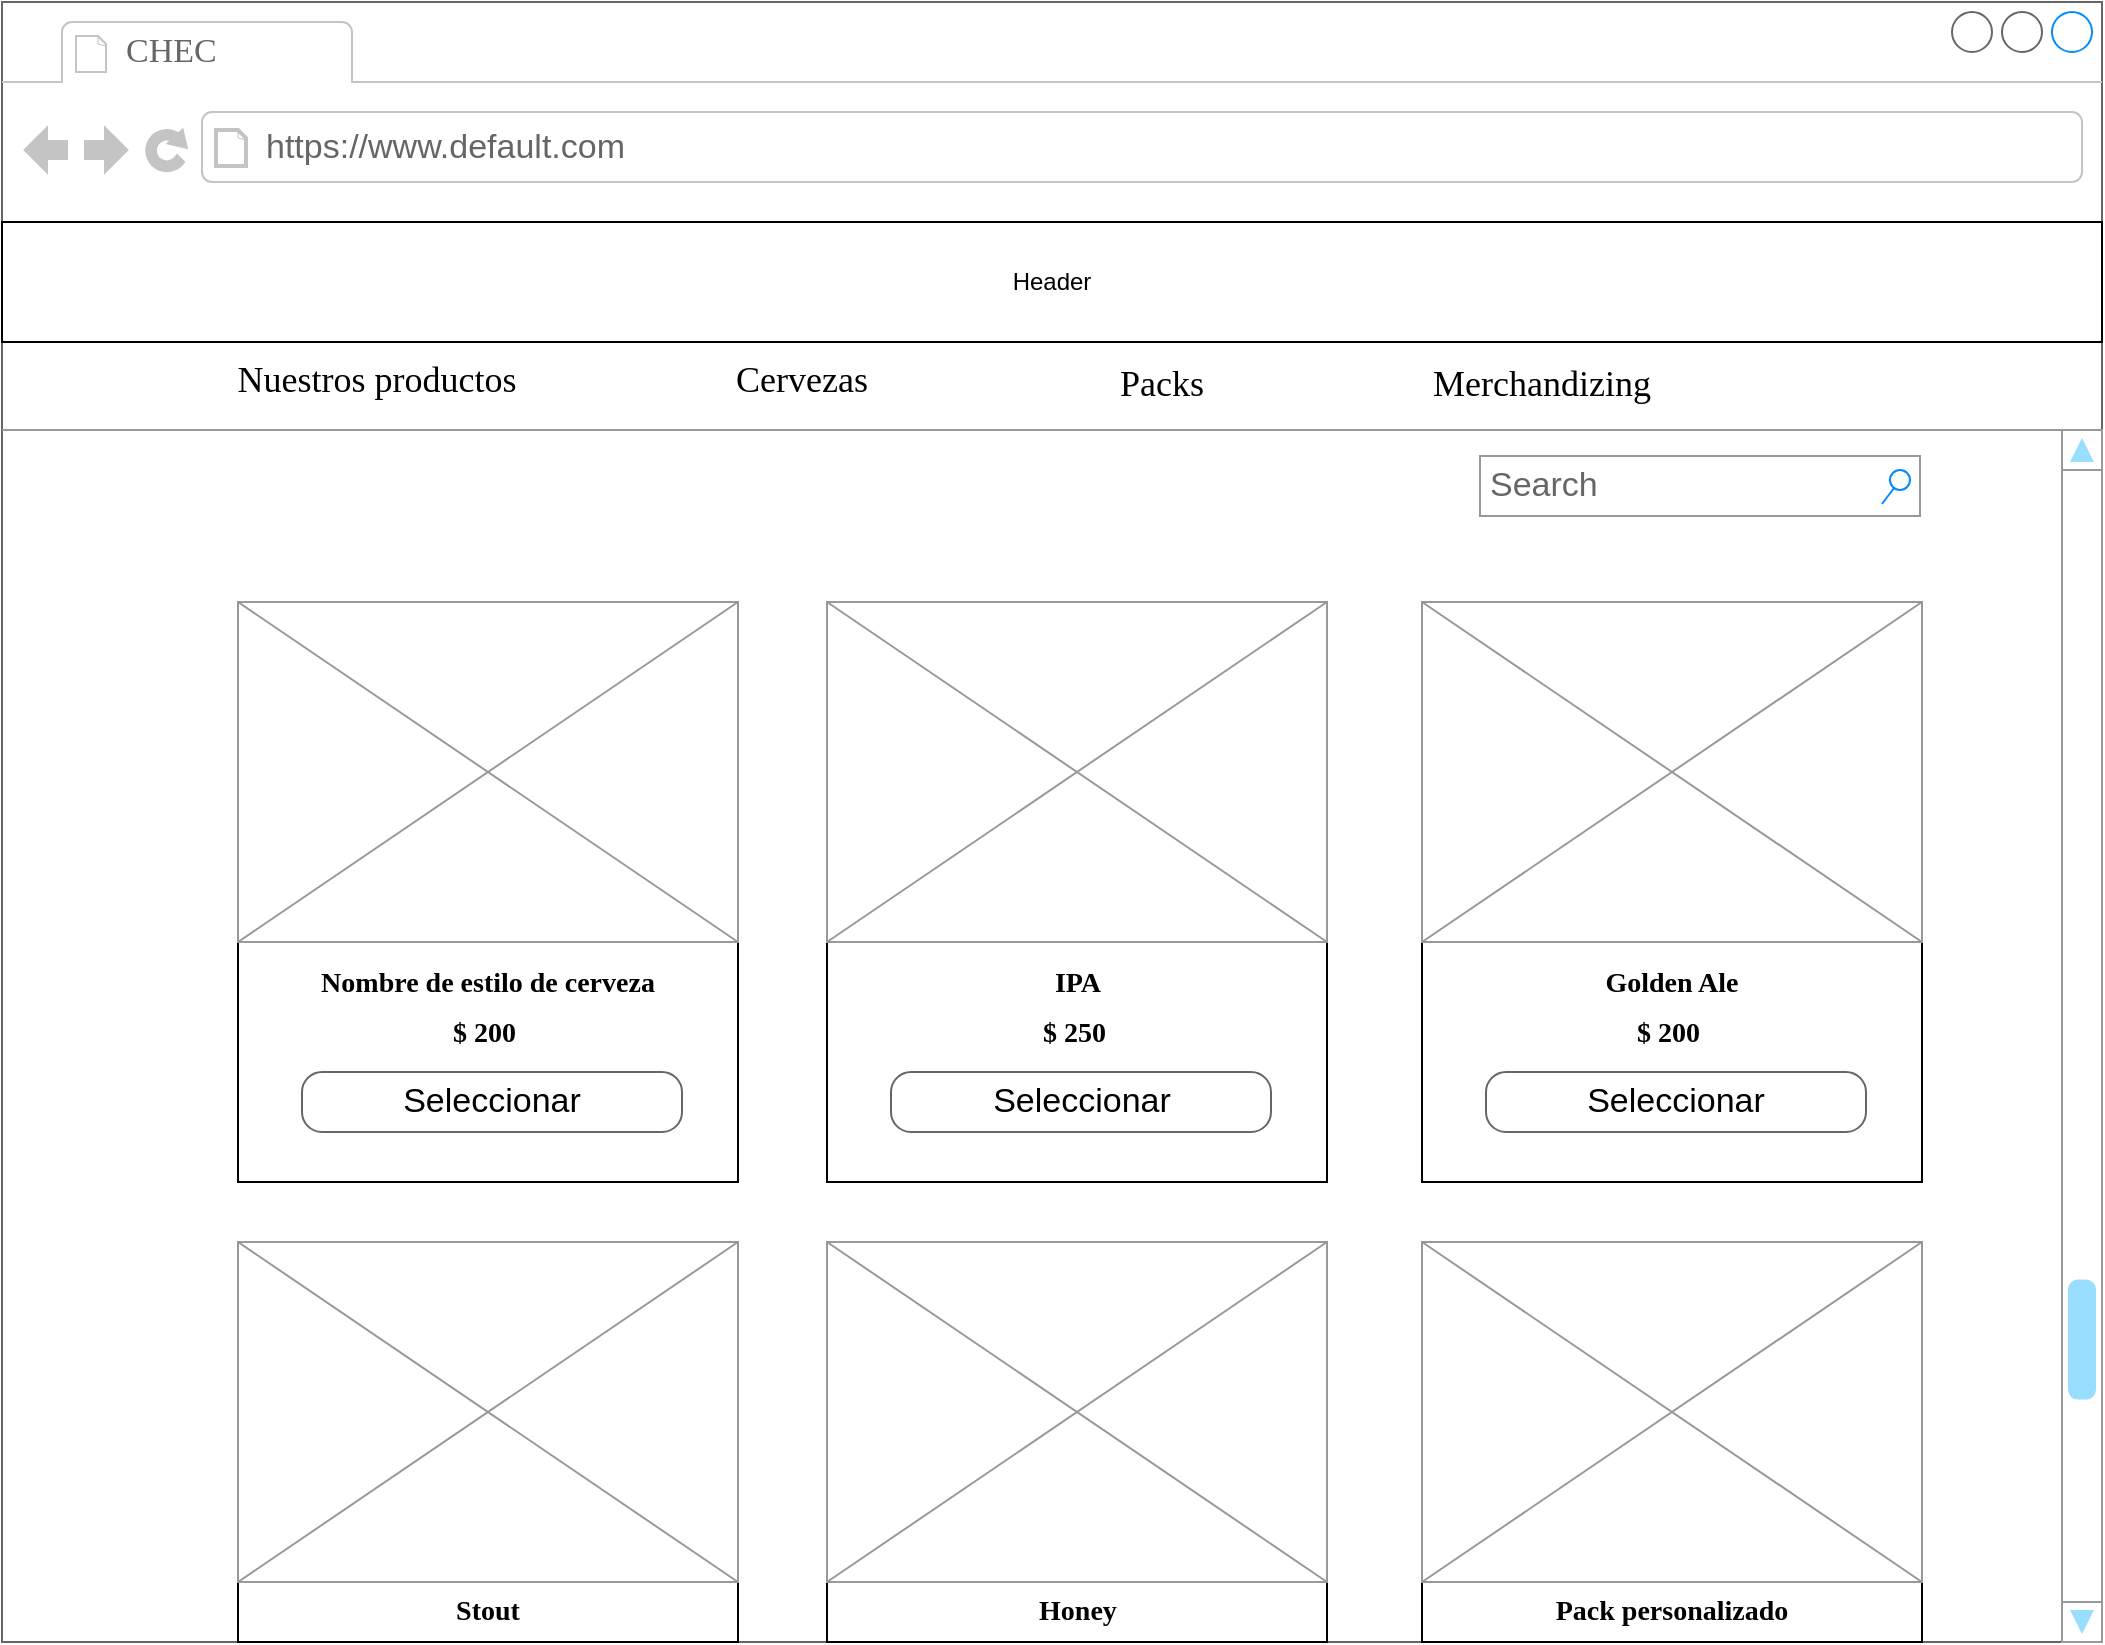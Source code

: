 <mxfile version="16.5.1" type="device" pages="3"><diagram name="Página de productos" id="2cc2dc42-3aac-f2a9-1cec-7a8b7cbee084"><mxGraphModel dx="1157" dy="737" grid="1" gridSize="10" guides="1" tooltips="1" connect="1" arrows="1" fold="1" page="1" pageScale="1" pageWidth="1100" pageHeight="850" background="none" math="0" shadow="0"><root><mxCell id="0"/><mxCell id="1" parent="0"/><mxCell id="7026571954dc6520-1" value="" style="strokeWidth=1;shadow=0;dashed=0;align=center;html=1;shape=mxgraph.mockup.containers.browserWindow;rSize=0;strokeColor=#666666;mainText=,;recursiveResize=0;rounded=0;labelBackgroundColor=none;fontFamily=Verdana;fontSize=12" parent="1" vertex="1"><mxGeometry x="30" y="20" width="1050" height="820" as="geometry"/></mxCell><mxCell id="7026571954dc6520-2" value="CHEC" style="strokeWidth=1;shadow=0;dashed=0;align=center;html=1;shape=mxgraph.mockup.containers.anchor;fontSize=17;fontColor=#666666;align=left;fontFamily=afterglow regular;fontSource=https%3A%2F%2Ffonts.googleapis.com%2Fcss%3Ffamily%3Dafterglow%2Bregular;" parent="7026571954dc6520-1" vertex="1"><mxGeometry x="60" y="12" width="110" height="26" as="geometry"/></mxCell><mxCell id="7026571954dc6520-3" value="https://www.default.com" style="strokeWidth=1;shadow=0;dashed=0;align=center;html=1;shape=mxgraph.mockup.containers.anchor;rSize=0;fontSize=17;fontColor=#666666;align=left;" parent="7026571954dc6520-1" vertex="1"><mxGeometry x="130" y="60" width="250" height="26" as="geometry"/></mxCell><mxCell id="7026571954dc6520-14" value="Search" style="strokeWidth=1;shadow=0;dashed=0;align=center;html=1;shape=mxgraph.mockup.forms.searchBox;strokeColor=#999999;mainText=;strokeColor2=#008cff;fontColor=#666666;fontSize=17;align=left;spacingLeft=3;rounded=0;labelBackgroundColor=none;" parent="7026571954dc6520-1" vertex="1"><mxGeometry x="739" y="227" width="220" height="30" as="geometry"/></mxCell><mxCell id="7026571954dc6520-15" value="" style="verticalLabelPosition=bottom;shadow=0;dashed=0;align=center;html=1;verticalAlign=top;strokeWidth=1;shape=mxgraph.mockup.markup.line;strokeColor=#999999;rounded=0;labelBackgroundColor=none;fillColor=#ffffff;fontFamily=Verdana;fontSize=12;fontColor=#000000;" parent="7026571954dc6520-1" vertex="1"><mxGeometry y="204" width="1050" height="20" as="geometry"/></mxCell><mxCell id="5zn2R6NNqI0IbOt4Crco-2" value="&lt;font face=&quot;afterglow regular&quot; data-font-src=&quot;https://fonts.googleapis.com/css?family=afterglow+regular&quot; style=&quot;font-size: 18px&quot;&gt;Nuestros productos&lt;/font&gt;" style="text;html=1;strokeColor=none;fillColor=none;align=center;verticalAlign=middle;whiteSpace=wrap;rounded=0;" vertex="1" parent="7026571954dc6520-1"><mxGeometry x="70" y="174" width="235" height="30" as="geometry"/></mxCell><mxCell id="5zn2R6NNqI0IbOt4Crco-26" value="" style="group" vertex="1" connectable="0" parent="7026571954dc6520-1"><mxGeometry x="118" y="300" width="250" height="290" as="geometry"/></mxCell><mxCell id="5zn2R6NNqI0IbOt4Crco-4" value="" style="verticalLabelPosition=bottom;verticalAlign=top;html=1;shape=mxgraph.basic.rect;fillColor2=none;strokeWidth=1;size=20;indent=5;" vertex="1" parent="5zn2R6NNqI0IbOt4Crco-26"><mxGeometry y="170" width="250" height="120" as="geometry"/></mxCell><mxCell id="7026571954dc6520-7" value="&lt;b&gt;&lt;font face=&quot;afterglow&quot; style=&quot;font-size: 14px&quot;&gt;Nombre de estilo de cerveza&lt;/font&gt;&lt;/b&gt;" style="text;html=1;points=[];align=center;verticalAlign=top;spacingTop=-4;fontSize=12;fontFamily=Verdana;whiteSpace=wrap;" parent="5zn2R6NNqI0IbOt4Crco-26" vertex="1"><mxGeometry x="5" y="180" width="240" height="22" as="geometry"/></mxCell><mxCell id="7026571954dc6520-18" value="Seleccionar" style="strokeWidth=1;shadow=0;dashed=0;align=center;html=1;shape=mxgraph.mockup.buttons.button;strokeColor=#666666;mainText=;buttonStyle=round;fontSize=17;fontStyle=0;fillColor=none;whiteSpace=wrap;rounded=0;labelBackgroundColor=none;" parent="5zn2R6NNqI0IbOt4Crco-26" vertex="1"><mxGeometry x="32" y="235" width="190" height="30" as="geometry"/></mxCell><mxCell id="5zn2R6NNqI0IbOt4Crco-3" value="" style="verticalLabelPosition=bottom;shadow=0;dashed=0;align=center;html=1;verticalAlign=top;strokeWidth=1;shape=mxgraph.mockup.graphics.simpleIcon;strokeColor=#999999;" vertex="1" parent="5zn2R6NNqI0IbOt4Crco-26"><mxGeometry width="250" height="170" as="geometry"/></mxCell><mxCell id="5zn2R6NNqI0IbOt4Crco-5" value="&lt;b&gt;&lt;font face=&quot;afterglow&quot; style=&quot;font-size: 14px&quot;&gt;$ 200&amp;nbsp;&lt;/font&gt;&lt;/b&gt;" style="text;html=1;points=[];align=center;verticalAlign=top;spacingTop=-4;fontSize=12;fontFamily=Verdana;whiteSpace=wrap;" vertex="1" parent="5zn2R6NNqI0IbOt4Crco-26"><mxGeometry x="5" y="205" width="240" height="22" as="geometry"/></mxCell><mxCell id="5zn2R6NNqI0IbOt4Crco-31" value="" style="group" vertex="1" connectable="0" parent="7026571954dc6520-1"><mxGeometry x="412.5" y="300" width="250" height="290" as="geometry"/></mxCell><mxCell id="5zn2R6NNqI0IbOt4Crco-11" value="" style="verticalLabelPosition=bottom;verticalAlign=top;html=1;shape=mxgraph.basic.rect;fillColor2=none;strokeWidth=1;size=20;indent=5;" vertex="1" parent="5zn2R6NNqI0IbOt4Crco-31"><mxGeometry y="170" width="250" height="120" as="geometry"/></mxCell><mxCell id="5zn2R6NNqI0IbOt4Crco-12" value="&lt;b&gt;&lt;font face=&quot;afterglow&quot; style=&quot;font-size: 14px&quot;&gt;IPA&lt;/font&gt;&lt;/b&gt;" style="text;html=1;points=[];align=center;verticalAlign=top;spacingTop=-4;fontSize=12;fontFamily=Verdana;whiteSpace=wrap;" vertex="1" parent="5zn2R6NNqI0IbOt4Crco-31"><mxGeometry x="5" y="180" width="240" height="22" as="geometry"/></mxCell><mxCell id="5zn2R6NNqI0IbOt4Crco-13" value="Seleccionar" style="strokeWidth=1;shadow=0;dashed=0;align=center;html=1;shape=mxgraph.mockup.buttons.button;strokeColor=#666666;mainText=;buttonStyle=round;fontSize=17;fontStyle=0;fillColor=none;whiteSpace=wrap;rounded=0;labelBackgroundColor=none;" vertex="1" parent="5zn2R6NNqI0IbOt4Crco-31"><mxGeometry x="32" y="235" width="190" height="30" as="geometry"/></mxCell><mxCell id="5zn2R6NNqI0IbOt4Crco-14" value="" style="verticalLabelPosition=bottom;shadow=0;dashed=0;align=center;html=1;verticalAlign=top;strokeWidth=1;shape=mxgraph.mockup.graphics.simpleIcon;strokeColor=#999999;" vertex="1" parent="5zn2R6NNqI0IbOt4Crco-31"><mxGeometry width="250" height="170" as="geometry"/></mxCell><mxCell id="5zn2R6NNqI0IbOt4Crco-15" value="&lt;b&gt;&lt;font face=&quot;afterglow&quot; style=&quot;font-size: 14px&quot;&gt;$ 250&amp;nbsp;&lt;/font&gt;&lt;/b&gt;" style="text;html=1;points=[];align=center;verticalAlign=top;spacingTop=-4;fontSize=12;fontFamily=Verdana;whiteSpace=wrap;" vertex="1" parent="5zn2R6NNqI0IbOt4Crco-31"><mxGeometry x="5" y="205" width="240" height="22" as="geometry"/></mxCell><mxCell id="5zn2R6NNqI0IbOt4Crco-32" value="" style="group" vertex="1" connectable="0" parent="7026571954dc6520-1"><mxGeometry x="412.5" y="620" width="250" height="200" as="geometry"/></mxCell><mxCell id="5zn2R6NNqI0IbOt4Crco-27" value="" style="verticalLabelPosition=bottom;verticalAlign=top;html=1;shape=mxgraph.basic.rect;fillColor2=none;strokeWidth=1;size=20;indent=5;" vertex="1" parent="5zn2R6NNqI0IbOt4Crco-32"><mxGeometry y="170" width="250" height="30" as="geometry"/></mxCell><mxCell id="5zn2R6NNqI0IbOt4Crco-10" value="" style="verticalLabelPosition=bottom;shadow=0;dashed=0;align=center;html=1;verticalAlign=top;strokeWidth=1;shape=mxgraph.mockup.graphics.simpleIcon;strokeColor=#999999;" vertex="1" parent="5zn2R6NNqI0IbOt4Crco-32"><mxGeometry width="250" height="170" as="geometry"/></mxCell><mxCell id="5zn2R6NNqI0IbOt4Crco-16" value="&lt;b&gt;&lt;font face=&quot;afterglow&quot; style=&quot;font-size: 14px&quot;&gt;Honey&lt;/font&gt;&lt;/b&gt;" style="text;html=1;points=[];align=center;verticalAlign=top;spacingTop=-4;fontSize=12;fontFamily=Verdana;whiteSpace=wrap;" vertex="1" parent="5zn2R6NNqI0IbOt4Crco-32"><mxGeometry x="5" y="174" width="240" height="22" as="geometry"/></mxCell><mxCell id="5zn2R6NNqI0IbOt4Crco-33" value="" style="group" vertex="1" connectable="0" parent="7026571954dc6520-1"><mxGeometry x="118" y="620" width="250" height="200" as="geometry"/></mxCell><mxCell id="5zn2R6NNqI0IbOt4Crco-34" value="" style="verticalLabelPosition=bottom;verticalAlign=top;html=1;shape=mxgraph.basic.rect;fillColor2=none;strokeWidth=1;size=20;indent=5;" vertex="1" parent="5zn2R6NNqI0IbOt4Crco-33"><mxGeometry y="170" width="250" height="30" as="geometry"/></mxCell><mxCell id="5zn2R6NNqI0IbOt4Crco-35" value="" style="verticalLabelPosition=bottom;shadow=0;dashed=0;align=center;html=1;verticalAlign=top;strokeWidth=1;shape=mxgraph.mockup.graphics.simpleIcon;strokeColor=#999999;" vertex="1" parent="5zn2R6NNqI0IbOt4Crco-33"><mxGeometry width="250" height="170" as="geometry"/></mxCell><mxCell id="5zn2R6NNqI0IbOt4Crco-36" value="&lt;b&gt;&lt;font face=&quot;afterglow&quot; style=&quot;font-size: 14px&quot;&gt;Stout&lt;/font&gt;&lt;/b&gt;" style="text;html=1;points=[];align=center;verticalAlign=top;spacingTop=-4;fontSize=12;fontFamily=Verdana;whiteSpace=wrap;" vertex="1" parent="5zn2R6NNqI0IbOt4Crco-33"><mxGeometry x="5" y="174" width="240" height="22" as="geometry"/></mxCell><mxCell id="5zn2R6NNqI0IbOt4Crco-37" value="" style="group" vertex="1" connectable="0" parent="7026571954dc6520-1"><mxGeometry x="710" y="300" width="250" height="290" as="geometry"/></mxCell><mxCell id="5zn2R6NNqI0IbOt4Crco-38" value="" style="verticalLabelPosition=bottom;verticalAlign=top;html=1;shape=mxgraph.basic.rect;fillColor2=none;strokeWidth=1;size=20;indent=5;" vertex="1" parent="5zn2R6NNqI0IbOt4Crco-37"><mxGeometry y="170" width="250" height="120" as="geometry"/></mxCell><mxCell id="5zn2R6NNqI0IbOt4Crco-39" value="&lt;b&gt;&lt;font face=&quot;afterglow&quot; style=&quot;font-size: 14px&quot;&gt;Golden Ale&lt;/font&gt;&lt;/b&gt;" style="text;html=1;points=[];align=center;verticalAlign=top;spacingTop=-4;fontSize=12;fontFamily=Verdana;whiteSpace=wrap;" vertex="1" parent="5zn2R6NNqI0IbOt4Crco-37"><mxGeometry x="5" y="180" width="240" height="22" as="geometry"/></mxCell><mxCell id="5zn2R6NNqI0IbOt4Crco-40" value="Seleccionar" style="strokeWidth=1;shadow=0;dashed=0;align=center;html=1;shape=mxgraph.mockup.buttons.button;strokeColor=#666666;mainText=;buttonStyle=round;fontSize=17;fontStyle=0;fillColor=none;whiteSpace=wrap;rounded=0;labelBackgroundColor=none;" vertex="1" parent="5zn2R6NNqI0IbOt4Crco-37"><mxGeometry x="32" y="235" width="190" height="30" as="geometry"/></mxCell><mxCell id="5zn2R6NNqI0IbOt4Crco-41" value="" style="verticalLabelPosition=bottom;shadow=0;dashed=0;align=center;html=1;verticalAlign=top;strokeWidth=1;shape=mxgraph.mockup.graphics.simpleIcon;strokeColor=#999999;" vertex="1" parent="5zn2R6NNqI0IbOt4Crco-37"><mxGeometry width="250" height="170" as="geometry"/></mxCell><mxCell id="5zn2R6NNqI0IbOt4Crco-42" value="&lt;b&gt;&lt;font face=&quot;afterglow&quot; style=&quot;font-size: 14px&quot;&gt;$ 200&amp;nbsp;&lt;/font&gt;&lt;/b&gt;" style="text;html=1;points=[];align=center;verticalAlign=top;spacingTop=-4;fontSize=12;fontFamily=Verdana;whiteSpace=wrap;" vertex="1" parent="5zn2R6NNqI0IbOt4Crco-37"><mxGeometry x="5" y="205" width="240" height="22" as="geometry"/></mxCell><mxCell id="5zn2R6NNqI0IbOt4Crco-43" value="" style="verticalLabelPosition=bottom;shadow=0;dashed=0;align=center;html=1;verticalAlign=top;strokeWidth=1;shape=mxgraph.mockup.navigation.scrollBar;strokeColor=#999999;barPos=20;fillColor2=#99ddff;strokeColor2=none;direction=north;fontFamily=afterglow regular;fontSource=https%3A%2F%2Ffonts.googleapis.com%2Fcss%3Ffamily%3Dafterglow%2Bregular;fontSize=14;" vertex="1" parent="7026571954dc6520-1"><mxGeometry x="1030" y="214" width="20" height="606" as="geometry"/></mxCell><mxCell id="1Wk3-KgFrkJWSbFQzVua-1" value="&lt;font face=&quot;afterglow regular&quot; data-font-src=&quot;https://fonts.googleapis.com/css?family=afterglow+regular&quot; style=&quot;font-size: 18px&quot;&gt;Cervezas&lt;/font&gt;" style="text;html=1;strokeColor=none;fillColor=none;align=center;verticalAlign=middle;whiteSpace=wrap;rounded=0;" vertex="1" parent="7026571954dc6520-1"><mxGeometry x="310" y="174" width="180" height="30" as="geometry"/></mxCell><mxCell id="1Wk3-KgFrkJWSbFQzVua-36" value="&lt;font face=&quot;afterglow regular&quot; data-font-src=&quot;https://fonts.googleapis.com/css?family=afterglow+regular&quot; style=&quot;font-size: 18px&quot;&gt;Packs&lt;/font&gt;" style="text;html=1;strokeColor=none;fillColor=none;align=center;verticalAlign=middle;whiteSpace=wrap;rounded=0;" vertex="1" parent="7026571954dc6520-1"><mxGeometry x="490" y="176" width="180" height="30" as="geometry"/></mxCell><mxCell id="1Wk3-KgFrkJWSbFQzVua-37" value="&lt;font face=&quot;afterglow regular&quot; data-font-src=&quot;https://fonts.googleapis.com/css?family=afterglow+regular&quot; style=&quot;font-size: 18px&quot;&gt;Merchandizing&lt;/font&gt;" style="text;html=1;strokeColor=none;fillColor=none;align=center;verticalAlign=middle;whiteSpace=wrap;rounded=0;" vertex="1" parent="7026571954dc6520-1"><mxGeometry x="680" y="176" width="180" height="30" as="geometry"/></mxCell><mxCell id="5zn2R6NNqI0IbOt4Crco-1" value="Header" style="rounded=0;whiteSpace=wrap;html=1;" vertex="1" parent="1"><mxGeometry x="30" y="130" width="1050" height="60" as="geometry"/></mxCell><mxCell id="mQo3M006h6in_ThDNphb-1" value="" style="group" vertex="1" connectable="0" parent="1"><mxGeometry x="740" y="640" width="250" height="200" as="geometry"/></mxCell><mxCell id="mQo3M006h6in_ThDNphb-2" value="" style="verticalLabelPosition=bottom;verticalAlign=top;html=1;shape=mxgraph.basic.rect;fillColor2=none;strokeWidth=1;size=20;indent=5;" vertex="1" parent="mQo3M006h6in_ThDNphb-1"><mxGeometry y="170" width="250" height="30" as="geometry"/></mxCell><mxCell id="mQo3M006h6in_ThDNphb-3" value="" style="verticalLabelPosition=bottom;shadow=0;dashed=0;align=center;html=1;verticalAlign=top;strokeWidth=1;shape=mxgraph.mockup.graphics.simpleIcon;strokeColor=#999999;" vertex="1" parent="mQo3M006h6in_ThDNphb-1"><mxGeometry width="250" height="170" as="geometry"/></mxCell><mxCell id="mQo3M006h6in_ThDNphb-4" value="&lt;b&gt;&lt;font face=&quot;afterglow&quot; style=&quot;font-size: 14px&quot;&gt;Pack personalizado&lt;/font&gt;&lt;/b&gt;" style="text;html=1;points=[];align=center;verticalAlign=top;spacingTop=-4;fontSize=12;fontFamily=Verdana;whiteSpace=wrap;" vertex="1" parent="mQo3M006h6in_ThDNphb-1"><mxGeometry x="5" y="174" width="240" height="22" as="geometry"/></mxCell></root></mxGraphModel></diagram><diagram name="Vista-de-producto" id="vtcan-2EHnVTU_IwzMbA"><mxGraphModel dx="1157" dy="737" grid="1" gridSize="10" guides="1" tooltips="1" connect="1" arrows="1" fold="1" page="1" pageScale="1" pageWidth="1100" pageHeight="850" background="none" math="0" shadow="0"><root><mxCell id="0SYGmL3YU3c6QJyu3D19-0"/><mxCell id="0SYGmL3YU3c6QJyu3D19-1" parent="0SYGmL3YU3c6QJyu3D19-0"/><mxCell id="0SYGmL3YU3c6QJyu3D19-2" value="" style="strokeWidth=1;shadow=0;dashed=0;align=center;html=1;shape=mxgraph.mockup.containers.browserWindow;rSize=0;strokeColor=#666666;mainText=,;recursiveResize=0;rounded=0;labelBackgroundColor=none;fontFamily=afterglow regular;fontSize=12;fontSource=https%3A%2F%2Ffonts.googleapis.com%2Fcss%3Ffamily%3Dafterglow%2Bregular;" vertex="1" parent="0SYGmL3YU3c6QJyu3D19-1"><mxGeometry x="30" y="20" width="1050" height="820" as="geometry"/></mxCell><mxCell id="0SYGmL3YU3c6QJyu3D19-3" value="CHEC" style="strokeWidth=1;shadow=0;dashed=0;align=center;html=1;shape=mxgraph.mockup.containers.anchor;fontSize=17;fontColor=#666666;align=left;fontFamily=afterglow regular;fontSource=https%3A%2F%2Ffonts.googleapis.com%2Fcss%3Ffamily%3Dafterglow%2Bregular;" vertex="1" parent="0SYGmL3YU3c6QJyu3D19-2"><mxGeometry x="60" y="12" width="110" height="26" as="geometry"/></mxCell><mxCell id="0SYGmL3YU3c6QJyu3D19-4" value="https://www.default.com" style="strokeWidth=1;shadow=0;dashed=0;align=center;html=1;shape=mxgraph.mockup.containers.anchor;rSize=0;fontSize=17;fontColor=#666666;align=left;" vertex="1" parent="0SYGmL3YU3c6QJyu3D19-2"><mxGeometry x="130" y="60" width="250" height="26" as="geometry"/></mxCell><mxCell id="0SYGmL3YU3c6QJyu3D19-6" value="" style="verticalLabelPosition=bottom;shadow=0;dashed=0;align=center;html=1;verticalAlign=top;strokeWidth=1;shape=mxgraph.mockup.markup.line;strokeColor=#999999;rounded=0;labelBackgroundColor=none;fillColor=#ffffff;fontFamily=Verdana;fontSize=12;fontColor=#000000;" vertex="1" parent="0SYGmL3YU3c6QJyu3D19-2"><mxGeometry y="204" width="1050" height="20" as="geometry"/></mxCell><mxCell id="0SYGmL3YU3c6QJyu3D19-7" value="&lt;font face=&quot;afterglow regular&quot; data-font-src=&quot;https://fonts.googleapis.com/css?family=afterglow+regular&quot; style=&quot;font-size: 18px&quot;&gt;Cervezas&lt;/font&gt;" style="text;html=1;strokeColor=none;fillColor=none;align=center;verticalAlign=middle;whiteSpace=wrap;rounded=0;" vertex="1" parent="0SYGmL3YU3c6QJyu3D19-2"><mxGeometry x="420" y="178" width="235" height="30" as="geometry"/></mxCell><mxCell id="0SYGmL3YU3c6QJyu3D19-10" value="&lt;b style=&quot;font-size: 17px&quot;&gt;&lt;font face=&quot;afterglow&quot; style=&quot;font-size: 17px&quot;&gt;Stout&lt;/font&gt;&lt;/b&gt;" style="text;html=1;points=[];align=left;verticalAlign=top;spacingTop=-4;fontSize=17;fontFamily=Verdana;whiteSpace=wrap;" vertex="1" parent="0SYGmL3YU3c6QJyu3D19-2"><mxGeometry x="488" y="254" width="453" height="30" as="geometry"/></mxCell><mxCell id="0SYGmL3YU3c6QJyu3D19-11" value="Comprar" style="strokeWidth=1;shadow=0;dashed=0;align=center;html=1;shape=mxgraph.mockup.buttons.button;strokeColor=#666666;mainText=;buttonStyle=round;fontSize=17;fontStyle=0;fillColor=#f5f5f5;whiteSpace=wrap;rounded=0;labelBackgroundColor=none;fontFamily=afterglow regular;fontSource=https%3A%2F%2Ffonts.googleapis.com%2Fcss%3Ffamily%3Dafterglow%2Bregular;fontColor=#333333;" vertex="1" parent="0SYGmL3YU3c6QJyu3D19-2"><mxGeometry x="501" y="660" width="190" height="30" as="geometry"/></mxCell><mxCell id="0SYGmL3YU3c6QJyu3D19-12" value="" style="verticalLabelPosition=bottom;shadow=0;dashed=0;align=center;html=1;verticalAlign=top;strokeWidth=1;shape=mxgraph.mockup.graphics.simpleIcon;strokeColor=#999999;" vertex="1" parent="0SYGmL3YU3c6QJyu3D19-2"><mxGeometry x="99" y="254" width="330" height="330" as="geometry"/></mxCell><mxCell id="0SYGmL3YU3c6QJyu3D19-37" value="Agregar al carrito" style="strokeWidth=1;shadow=0;dashed=0;align=center;html=1;shape=mxgraph.mockup.buttons.button;strokeColor=#666666;mainText=;buttonStyle=round;fontSize=17;fontStyle=0;fillColor=#f5f5f5;whiteSpace=wrap;rounded=0;labelBackgroundColor=none;fontFamily=afterglow regular;fontSource=https%3A%2F%2Ffonts.googleapis.com%2Fcss%3Ffamily%3Dafterglow%2Bregular;fontColor=#333333;" vertex="1" parent="0SYGmL3YU3c6QJyu3D19-2"><mxGeometry x="721" y="660" width="190" height="30" as="geometry"/></mxCell><mxCell id="0SYGmL3YU3c6QJyu3D19-40" value="Cerveza negra con notas a café y chocolate levemente lupulada y moderada en alcohol." style="text;html=1;strokeColor=none;fillColor=none;align=left;verticalAlign=middle;whiteSpace=wrap;rounded=0;fontFamily=afterglow regular;fontSource=https%3A%2F%2Ffonts.googleapis.com%2Fcss%3Ffamily%3Dafterglow%2Bregular;fontSize=17;" vertex="1" parent="0SYGmL3YU3c6QJyu3D19-2"><mxGeometry x="488" y="284" width="442" height="50" as="geometry"/></mxCell><mxCell id="0SYGmL3YU3c6QJyu3D19-41" value="&lt;p style=&quot;box-sizing: border-box ; overflow-wrap: break-word ; margin: 0px 0px 15px ; background-color: rgb(255 , 255 , 255) ; font-size: 13px&quot;&gt;&lt;font style=&quot;font-size: 13px&quot;&gt;&lt;span style=&quot;box-sizing: border-box ; font-weight: 700&quot;&gt;Amargor:&amp;nbsp;&lt;/span&gt;30%&lt;/font&gt;&lt;/p&gt;&lt;p style=&quot;box-sizing: border-box ; overflow-wrap: break-word ; margin: 0px 0px 15px ; background-color: rgb(255 , 255 , 255) ; font-size: 13px&quot;&gt;&lt;font style=&quot;font-size: 13px&quot;&gt;&lt;span style=&quot;box-sizing: border-box ; font-weight: 700&quot;&gt;Alcohol:&amp;nbsp;&lt;/span&gt;6 V/V&lt;/font&gt;&lt;/p&gt;&lt;p style=&quot;box-sizing: border-box ; overflow-wrap: break-word ; margin: 0px 0px 15px ; background-color: rgb(255 , 255 , 255) ; font-size: 13px&quot;&gt;&lt;font style=&quot;font-size: 13px&quot;&gt;&lt;span style=&quot;box-sizing: border-box ; font-weight: 700&quot;&gt;Color: 3&lt;/span&gt;5 SRM&lt;/font&gt;&lt;/p&gt;&lt;p style=&quot;box-sizing: border-box ; overflow-wrap: break-word ; margin: 0px ; background-color: rgb(255 , 255 , 255) ; font-size: 13px&quot;&gt;&lt;font style=&quot;font-size: 13px&quot;&gt;&lt;span style=&quot;box-sizing: border-box ; font-weight: 700&quot;&gt;Lúpulo/s:&amp;nbsp;&lt;/span&gt;Cascade&lt;/font&gt;&lt;/p&gt;" style="text;html=1;strokeColor=none;fillColor=none;align=left;verticalAlign=middle;whiteSpace=wrap;rounded=0;fontFamily=afterglow regular;fontSource=https%3A%2F%2Ffonts.googleapis.com%2Fcss%3Ffamily%3Dafterglow%2Bregular;fontSize=17;fontColor=#000000;" vertex="1" parent="0SYGmL3YU3c6QJyu3D19-2"><mxGeometry x="490" y="340" width="310" height="120" as="geometry"/></mxCell><mxCell id="0SYGmL3YU3c6QJyu3D19-42" value="Footer" style="rounded=0;whiteSpace=wrap;html=1;fontFamily=afterglow regular;fontSource=https%3A%2F%2Ffonts.googleapis.com%2Fcss%3Ffamily%3Dafterglow%2Bregular;fontSize=17;" vertex="1" parent="0SYGmL3YU3c6QJyu3D19-2"><mxGeometry y="720" width="1050" height="100" as="geometry"/></mxCell><mxCell id="0SYGmL3YU3c6QJyu3D19-53" value="" style="strokeWidth=1;shadow=0;dashed=0;align=center;html=1;shape=mxgraph.mockup.forms.rrect;rSize=0;strokeColor=#999999;fillColor=#ffffff;recursiveResize=0;fontFamily=afterglow regular;fontSource=https%3A%2F%2Ffonts.googleapis.com%2Fcss%3Ffamily%3Dafterglow%2Bregular;fontSize=13;fontColor=#000000;" vertex="1" parent="0SYGmL3YU3c6QJyu3D19-2"><mxGeometry x="488" y="475" width="452" height="125" as="geometry"/></mxCell><mxCell id="0SYGmL3YU3c6QJyu3D19-63" value="" style="verticalLabelPosition=bottom;verticalAlign=top;html=1;shape=mxgraph.basic.patternFillRect;fillStyle=diag;step=5;fillStrokeWidth=0.2;fillStrokeColor=#dddddd;fontFamily=afterglow regular;fontSource=https%3A%2F%2Ffonts.googleapis.com%2Fcss%3Ffamily%3Dafterglow%2Bregular;fontSize=15;fontColor=#333333;fillColor=#f5f5f5;strokeColor=#B3B3B3;" vertex="1" parent="0SYGmL3YU3c6QJyu3D19-53"><mxGeometry y="56" width="450" height="36" as="geometry"/></mxCell><mxCell id="0SYGmL3YU3c6QJyu3D19-54" value="Botella 500 ml" style="strokeWidth=1;shadow=0;dashed=0;align=center;html=1;shape=mxgraph.mockup.forms.rrect;rSize=0;fillColor=#eeeeee;strokeColor=#999999;gradientColor=#cccccc;align=left;spacingLeft=4;fontSize=17;fontColor=#666666;labelPosition=right;fontFamily=afterglow regular;fontSource=https%3A%2F%2Ffonts.googleapis.com%2Fcss%3Ffamily%3Dafterglow%2Bregular;" vertex="1" parent="0SYGmL3YU3c6QJyu3D19-53"><mxGeometry x="8" y="7.5" width="15" height="15" as="geometry"/></mxCell><mxCell id="0SYGmL3YU3c6QJyu3D19-55" value="Botella 1 lt" style="strokeWidth=1;shadow=0;dashed=0;align=center;html=1;shape=mxgraph.mockup.forms.rrect;rSize=0;fillColor=#eeeeee;strokeColor=#999999;gradientColor=#cccccc;align=left;spacingLeft=4;fontSize=17;fontColor=#666666;labelPosition=right;fontFamily=afterglow regular;fontSource=https%3A%2F%2Ffonts.googleapis.com%2Fcss%3Ffamily%3Dafterglow%2Bregular;" vertex="1" parent="0SYGmL3YU3c6QJyu3D19-53"><mxGeometry x="8" y="37.5" width="15" height="15" as="geometry"/></mxCell><mxCell id="0SYGmL3YU3c6QJyu3D19-56" value="Pack x 6&amp;nbsp; 500 ml" style="strokeWidth=1;shadow=0;dashed=0;align=center;html=1;shape=mxgraph.mockup.forms.checkbox;rSize=0;resizable=0;fillColor=#aaaaaa;strokeColor=#444444;gradientColor=#666666;align=left;spacingLeft=4;fontSize=17;fontColor=#008cff;labelPosition=right;fontFamily=afterglow regular;fontSource=https%3A%2F%2Ffonts.googleapis.com%2Fcss%3Ffamily%3Dafterglow%2Bregular;" vertex="1" parent="0SYGmL3YU3c6QJyu3D19-53"><mxGeometry x="8" y="67.5" width="15" height="15" as="geometry"/></mxCell><mxCell id="0SYGmL3YU3c6QJyu3D19-57" value="Pack x 6 1 lt" style="strokeWidth=1;shadow=0;dashed=0;align=center;html=1;shape=mxgraph.mockup.forms.rrect;rSize=0;fillColor=#eeeeee;strokeColor=#999999;gradientColor=#cccccc;align=left;spacingLeft=4;fontSize=17;fontColor=#666666;labelPosition=right;fontFamily=afterglow regular;fontSource=https%3A%2F%2Ffonts.googleapis.com%2Fcss%3Ffamily%3Dafterglow%2Bregular;" vertex="1" parent="0SYGmL3YU3c6QJyu3D19-53"><mxGeometry x="8" y="97.5" width="15" height="15" as="geometry"/></mxCell><mxCell id="0SYGmL3YU3c6QJyu3D19-13" value="&lt;b&gt;&lt;font face=&quot;afterglow&quot; style=&quot;font-size: 14px&quot;&gt;$ 1200&amp;nbsp;&lt;/font&gt;&lt;/b&gt;" style="text;html=1;points=[];align=center;verticalAlign=middle;spacingTop=-4;fontSize=12;fontFamily=Verdana;whiteSpace=wrap;" vertex="1" parent="0SYGmL3YU3c6QJyu3D19-53"><mxGeometry x="342" y="67.5" width="100" height="20" as="geometry"/></mxCell><mxCell id="0SYGmL3YU3c6QJyu3D19-64" value="&lt;font style=&quot;font-size: 14px&quot;&gt;1&lt;/font&gt;" style="strokeWidth=1;shadow=0;dashed=0;align=center;html=1;shape=mxgraph.mockup.forms.spinner;strokeColor=#999999;spinLayout=right;spinStyle=normal;adjStyle=triangle;fillColor=#aaddff;fontSize=17;fontColor=#666666;mainText=;html=1;overflow=fill;fontFamily=afterglow regular;fontSource=https%3A%2F%2Ffonts.googleapis.com%2Fcss%3Ffamily%3Dafterglow%2Bregular;" vertex="1" parent="0SYGmL3YU3c6QJyu3D19-53"><mxGeometry x="229" y="60.5" width="102" height="28" as="geometry"/></mxCell><mxCell id="0SYGmL3YU3c6QJyu3D19-65" value="" style="verticalLabelPosition=bottom;shadow=0;dashed=0;align=center;html=1;verticalAlign=top;strokeWidth=1;shape=mxgraph.mockup.forms.splitter;strokeColor=#999999;fontFamily=afterglow regular;fontSource=https%3A%2F%2Ffonts.googleapis.com%2Fcss%3Ffamily%3Dafterglow%2Bregular;fontSize=14;fontColor=#000000;" vertex="1" parent="0SYGmL3YU3c6QJyu3D19-2"><mxGeometry x="134" y="532.5" width="260" height="10" as="geometry"/></mxCell><mxCell id="0SYGmL3YU3c6QJyu3D19-66" value="" style="verticalLabelPosition=bottom;verticalAlign=top;html=1;shape=mxgraph.basic.rect;fillColor2=none;strokeWidth=1;size=20;indent=5;fontFamily=afterglow regular;fontSource=https%3A%2F%2Ffonts.googleapis.com%2Fcss%3Ffamily%3Dafterglow%2Bregular;fontSize=14;fontColor=#333333;fillColor=#f5f5f5;strokeColor=#666666;" vertex="1" parent="0SYGmL3YU3c6QJyu3D19-2"><mxGeometry x="488" y="600" width="452" height="40" as="geometry"/></mxCell><mxCell id="0SYGmL3YU3c6QJyu3D19-67" value="&lt;b&gt;&lt;font style=&quot;font-size: 17px&quot;&gt;Subtotal&lt;/font&gt;&lt;/b&gt;" style="text;html=1;strokeColor=none;fillColor=none;align=left;verticalAlign=middle;whiteSpace=wrap;rounded=0;fontFamily=afterglow regular;fontSource=https%3A%2F%2Ffonts.googleapis.com%2Fcss%3Ffamily%3Dafterglow%2Bregular;fontSize=14;fontColor=#000000;" vertex="1" parent="0SYGmL3YU3c6QJyu3D19-2"><mxGeometry x="496" y="605" width="184" height="30" as="geometry"/></mxCell><mxCell id="0SYGmL3YU3c6QJyu3D19-68" value="&lt;b style=&quot;font-size: 18px;&quot;&gt;&lt;font face=&quot;afterglow&quot; style=&quot;font-size: 18px;&quot;&gt;$ 1200&amp;nbsp;&lt;/font&gt;&lt;/b&gt;" style="text;html=1;points=[];align=center;verticalAlign=middle;spacingTop=-4;fontSize=18;fontFamily=Verdana;whiteSpace=wrap;" vertex="1" parent="0SYGmL3YU3c6QJyu3D19-2"><mxGeometry x="830" y="610" width="100" height="20" as="geometry"/></mxCell><mxCell id="0SYGmL3YU3c6QJyu3D19-35" value="&lt;font face=&quot;afterglow regular&quot; data-font-src=&quot;https://fonts.googleapis.com/css?family=afterglow+regular&quot;&gt;Header&lt;/font&gt;" style="rounded=0;whiteSpace=wrap;html=1;fontSize=17;" vertex="1" parent="0SYGmL3YU3c6QJyu3D19-1"><mxGeometry x="30" y="130" width="1050" height="60" as="geometry"/></mxCell></root></mxGraphModel></diagram><diagram name="Vista-de-pack-personalizado" id="IOuxI9evUnzTMKwKJh8D"><mxGraphModel dx="1157" dy="737" grid="1" gridSize="10" guides="1" tooltips="1" connect="1" arrows="1" fold="1" page="1" pageScale="1" pageWidth="1100" pageHeight="850" background="none" math="0" shadow="0"><root><mxCell id="hxEShJzOfcFDKrOyH3e2-0"/><mxCell id="hxEShJzOfcFDKrOyH3e2-1" parent="hxEShJzOfcFDKrOyH3e2-0"/><mxCell id="hxEShJzOfcFDKrOyH3e2-2" value="" style="strokeWidth=1;shadow=0;dashed=0;align=center;html=1;shape=mxgraph.mockup.containers.browserWindow;rSize=0;strokeColor=#666666;mainText=,;recursiveResize=0;rounded=0;labelBackgroundColor=none;fontFamily=afterglow regular;fontSize=12;fontSource=https%3A%2F%2Ffonts.googleapis.com%2Fcss%3Ffamily%3Dafterglow%2Bregular;" vertex="1" parent="hxEShJzOfcFDKrOyH3e2-1"><mxGeometry x="29" y="20" width="1063.5" height="820" as="geometry"/></mxCell><mxCell id="hxEShJzOfcFDKrOyH3e2-3" value="CHEC" style="strokeWidth=1;shadow=0;dashed=0;align=center;html=1;shape=mxgraph.mockup.containers.anchor;fontSize=17;fontColor=#666666;align=left;fontFamily=afterglow regular;fontSource=https%3A%2F%2Ffonts.googleapis.com%2Fcss%3Ffamily%3Dafterglow%2Bregular;" vertex="1" parent="hxEShJzOfcFDKrOyH3e2-2"><mxGeometry x="60" y="12" width="110" height="26" as="geometry"/></mxCell><mxCell id="hxEShJzOfcFDKrOyH3e2-4" value="https://www.default.com" style="strokeWidth=1;shadow=0;dashed=0;align=center;html=1;shape=mxgraph.mockup.containers.anchor;rSize=0;fontSize=17;fontColor=#666666;align=left;" vertex="1" parent="hxEShJzOfcFDKrOyH3e2-2"><mxGeometry x="130" y="60" width="250" height="26" as="geometry"/></mxCell><mxCell id="hxEShJzOfcFDKrOyH3e2-5" value="" style="verticalLabelPosition=bottom;shadow=0;dashed=0;align=center;html=1;verticalAlign=top;strokeWidth=1;shape=mxgraph.mockup.markup.line;strokeColor=#999999;rounded=0;labelBackgroundColor=none;fillColor=#ffffff;fontFamily=Verdana;fontSize=12;fontColor=#000000;" vertex="1" parent="hxEShJzOfcFDKrOyH3e2-2"><mxGeometry y="204" width="1050" height="20" as="geometry"/></mxCell><mxCell id="hxEShJzOfcFDKrOyH3e2-6" value="&lt;font face=&quot;afterglow regular&quot; data-font-src=&quot;https://fonts.googleapis.com/css?family=afterglow+regular&quot; style=&quot;font-size: 18px&quot;&gt;Packs&lt;/font&gt;" style="text;html=1;strokeColor=none;fillColor=none;align=center;verticalAlign=middle;whiteSpace=wrap;rounded=0;" vertex="1" parent="hxEShJzOfcFDKrOyH3e2-2"><mxGeometry x="420" y="178" width="235" height="30" as="geometry"/></mxCell><mxCell id="hxEShJzOfcFDKrOyH3e2-7" value="&lt;b style=&quot;font-size: 20px;&quot;&gt;&lt;font face=&quot;afterglow&quot; style=&quot;font-size: 20px;&quot;&gt;Pack personalizado&lt;/font&gt;&lt;/b&gt;" style="text;html=1;points=[];align=left;verticalAlign=top;spacingTop=-4;fontSize=20;fontFamily=Verdana;whiteSpace=wrap;" vertex="1" parent="hxEShJzOfcFDKrOyH3e2-2"><mxGeometry x="53" y="251" width="453" height="30" as="geometry"/></mxCell><mxCell id="hxEShJzOfcFDKrOyH3e2-8" value="Comprar" style="strokeWidth=1;shadow=0;dashed=0;align=center;html=1;shape=mxgraph.mockup.buttons.button;strokeColor=#666666;mainText=;buttonStyle=round;fontSize=17;fontStyle=0;fillColor=#f5f5f5;whiteSpace=wrap;rounded=0;labelBackgroundColor=none;fontFamily=afterglow regular;fontSource=https%3A%2F%2Ffonts.googleapis.com%2Fcss%3Ffamily%3Dafterglow%2Bregular;fontColor=#333333;" vertex="1" parent="hxEShJzOfcFDKrOyH3e2-2"><mxGeometry x="501" y="660" width="190" height="30" as="geometry"/></mxCell><mxCell id="hxEShJzOfcFDKrOyH3e2-10" value="Agregar al carrito" style="strokeWidth=1;shadow=0;dashed=0;align=center;html=1;shape=mxgraph.mockup.buttons.button;strokeColor=#666666;mainText=;buttonStyle=round;fontSize=17;fontStyle=0;fillColor=#f5f5f5;whiteSpace=wrap;rounded=0;labelBackgroundColor=none;fontFamily=afterglow regular;fontSource=https%3A%2F%2Ffonts.googleapis.com%2Fcss%3Ffamily%3Dafterglow%2Bregular;fontColor=#333333;" vertex="1" parent="hxEShJzOfcFDKrOyH3e2-2"><mxGeometry x="721" y="660" width="190" height="30" as="geometry"/></mxCell><mxCell id="hxEShJzOfcFDKrOyH3e2-11" value="Seleccioná la cantidad y estilo de cerveza que querés agregar en tu pack." style="text;html=1;strokeColor=none;fillColor=none;align=left;verticalAlign=middle;whiteSpace=wrap;rounded=0;fontFamily=afterglow regular;fontSource=https%3A%2F%2Ffonts.googleapis.com%2Fcss%3Ffamily%3Dafterglow%2Bregular;fontSize=18;" vertex="1" parent="hxEShJzOfcFDKrOyH3e2-2"><mxGeometry x="52" y="284" width="388" height="50" as="geometry"/></mxCell><mxCell id="hxEShJzOfcFDKrOyH3e2-13" value="Footer" style="rounded=0;whiteSpace=wrap;html=1;fontFamily=afterglow regular;fontSource=https%3A%2F%2Ffonts.googleapis.com%2Fcss%3Ffamily%3Dafterglow%2Bregular;fontSize=17;" vertex="1" parent="hxEShJzOfcFDKrOyH3e2-2"><mxGeometry y="720" width="1050" height="100" as="geometry"/></mxCell><mxCell id="1mqRzXisLaytSv6vp5uv-19" value="" style="strokeWidth=1;shadow=0;dashed=0;align=center;html=1;shape=mxgraph.mockup.containers.marginRect2;rectMarginTop=32;strokeColor=#666666;gradientColor=none;fontFamily=afterglow regular;fontSource=https%3A%2F%2Ffonts.googleapis.com%2Fcss%3Ffamily%3Dafterglow%2Bregular;fontSize=18;fontColor=#000000;" vertex="1" parent="hxEShJzOfcFDKrOyH3e2-2"><mxGeometry x="60" y="436" width="383" height="200" as="geometry"/></mxCell><mxCell id="1mqRzXisLaytSv6vp5uv-20" value="500 ml" style="strokeColor=inherit;fillColor=inherit;gradientColor=inherit;strokeWidth=1;shadow=0;dashed=0;align=center;html=1;shape=mxgraph.mockup.containers.rrect;rSize=0;fontSize=17;fontColor=#666666;gradientColor=none;fontFamily=afterglow regular;fontSource=https%3A%2F%2Ffonts.googleapis.com%2Fcss%3Ffamily%3Dafterglow%2Bregular;" vertex="1" parent="1mqRzXisLaytSv6vp5uv-19"><mxGeometry width="60" height="25" relative="1" as="geometry"><mxPoint x="10" as="offset"/></mxGeometry></mxCell><mxCell id="1mqRzXisLaytSv6vp5uv-21" value="1 Lt." style="strokeWidth=1;shadow=0;dashed=0;align=center;html=1;shape=mxgraph.mockup.containers.rrect;rSize=0;fontSize=17;fontColor=#ffffff;strokeColor=#008cff;fillColor=#008cff;fontFamily=afterglow regular;fontSource=https%3A%2F%2Ffonts.googleapis.com%2Fcss%3Ffamily%3Dafterglow%2Bregular;" vertex="1" parent="1mqRzXisLaytSv6vp5uv-19"><mxGeometry width="60" height="25" relative="1" as="geometry"><mxPoint x="75" as="offset"/></mxGeometry></mxCell><mxCell id="1mqRzXisLaytSv6vp5uv-23" value="" style="strokeWidth=1;shadow=0;dashed=0;align=center;html=1;shape=mxgraph.mockup.containers.topButton;rSize=5;strokeColor=#008cff;fillColor=#008cff;gradientColor=none;resizeWidth=1;movable=0;deletable=1;fontFamily=afterglow regular;fontSource=https%3A%2F%2Ffonts.googleapis.com%2Fcss%3Ffamily%3Dafterglow%2Bregular;fontSize=18;fontColor=#000000;" vertex="1" parent="1mqRzXisLaytSv6vp5uv-19"><mxGeometry width="383.0" height="7" relative="1" as="geometry"><mxPoint y="25" as="offset"/></mxGeometry></mxCell><mxCell id="1mqRzXisLaytSv6vp5uv-0" value="" style="strokeWidth=1;shadow=0;dashed=0;align=center;html=1;shape=mxgraph.mockup.forms.rrect;rSize=0;strokeColor=#FFFFFF;fillColor=#ffffff;recursiveResize=0;fontFamily=afterglow regular;fontSource=https%3A%2F%2Ffonts.googleapis.com%2Fcss%3Ffamily%3Dafterglow%2Bregular;fontSize=18;fontColor=#000000;" vertex="1" parent="1mqRzXisLaytSv6vp5uv-19"><mxGeometry x="12.077" y="45" width="358.847" height="130" as="geometry"/></mxCell><mxCell id="1mqRzXisLaytSv6vp5uv-1" value="Pack x 3&amp;nbsp;" style="shape=ellipse;rSize=0;fillColor=#eeeeee;strokeColor=#999999;gradientColor=#cccccc;html=1;align=left;spacingLeft=4;fontSize=17;fontColor=#666666;labelPosition=right;fontFamily=afterglow regular;fontSource=https%3A%2F%2Ffonts.googleapis.com%2Fcss%3Ffamily%3Dafterglow%2Bregular;" vertex="1" parent="1mqRzXisLaytSv6vp5uv-0"><mxGeometry x="6.901" y="7.5" width="12.939" height="15" as="geometry"/></mxCell><mxCell id="1mqRzXisLaytSv6vp5uv-2" value="Pack x 6" style="shape=ellipse;rSize=0;fillColor=#eeeeee;strokeColor=#999999;gradientColor=#cccccc;html=1;align=left;spacingLeft=4;fontSize=17;fontColor=#666666;labelPosition=right;fontFamily=afterglow regular;fontSource=https%3A%2F%2Ffonts.googleapis.com%2Fcss%3Ffamily%3Dafterglow%2Bregular;" vertex="1" parent="1mqRzXisLaytSv6vp5uv-0"><mxGeometry x="6.901" y="37.5" width="12.939" height="15" as="geometry"/></mxCell><mxCell id="1mqRzXisLaytSv6vp5uv-3" value="Pack x 12&amp;nbsp;" style="shape=ellipse;rSize=0;fillColor=#aaaaaa;strokeColor=#444444;gradientColor=#666666;html=1;align=left;spacingLeft=4;fontSize=17;fontColor=#008cff;labelPosition=right;fontFamily=afterglow regular;fontSource=https%3A%2F%2Ffonts.googleapis.com%2Fcss%3Ffamily%3Dafterglow%2Bregular;" vertex="1" parent="1mqRzXisLaytSv6vp5uv-0"><mxGeometry x="6.901" y="67.5" width="12.939" height="15" as="geometry"/></mxCell><mxCell id="1mqRzXisLaytSv6vp5uv-4" value="" style="shape=ellipse;fillColor=#444444;strokeColor=none;html=1;fontFamily=afterglow regular;fontSource=https%3A%2F%2Ffonts.googleapis.com%2Fcss%3Ffamily%3Dafterglow%2Bregular;fontSize=18;fontColor=#000000;" vertex="1" parent="1mqRzXisLaytSv6vp5uv-3"><mxGeometry x="2.588" y="3" width="7.764" height="9" as="geometry"/></mxCell><mxCell id="1mqRzXisLaytSv6vp5uv-5" value="Pack x 24&amp;nbsp;" style="shape=ellipse;rSize=0;fillColor=#eeeeee;strokeColor=#999999;gradientColor=#cccccc;html=1;align=left;spacingLeft=4;fontSize=17;fontColor=#666666;labelPosition=right;fontFamily=afterglow regular;fontSource=https%3A%2F%2Ffonts.googleapis.com%2Fcss%3Ffamily%3Dafterglow%2Bregular;" vertex="1" parent="1mqRzXisLaytSv6vp5uv-0"><mxGeometry x="6.901" y="97.5" width="12.939" height="15" as="geometry"/></mxCell><mxCell id="1mqRzXisLaytSv6vp5uv-24" value="" style="rounded=0;whiteSpace=wrap;html=1;fontFamily=afterglow regular;fontSource=https%3A%2F%2Ffonts.googleapis.com%2Fcss%3Ffamily%3Dafterglow%2Bregular;fontSize=18;strokeColor=none;" vertex="1" parent="hxEShJzOfcFDKrOyH3e2-2"><mxGeometry x="501" y="240" width="419" height="400" as="geometry"/></mxCell><mxCell id="1mqRzXisLaytSv6vp5uv-25" value="Elegí tu pack" style="text;html=1;strokeColor=none;fillColor=none;align=left;verticalAlign=middle;whiteSpace=wrap;rounded=0;fontFamily=afterglow regular;fontSource=https%3A%2F%2Ffonts.googleapis.com%2Fcss%3Ffamily%3Dafterglow%2Bregular;fontSize=18;fontColor=#000000;fontStyle=1" vertex="1" parent="hxEShJzOfcFDKrOyH3e2-2"><mxGeometry x="60" y="390" width="240" height="30" as="geometry"/></mxCell><mxCell id="1mqRzXisLaytSv6vp5uv-26" value="Elegí tus cervezas" style="text;html=1;strokeColor=none;fillColor=none;align=left;verticalAlign=middle;whiteSpace=wrap;rounded=0;fontFamily=afterglow regular;fontSource=https%3A%2F%2Ffonts.googleapis.com%2Fcss%3Ffamily%3Dafterglow%2Bregular;fontSize=18;fontColor=#000000;fontStyle=1" vertex="1" parent="hxEShJzOfcFDKrOyH3e2-2"><mxGeometry x="510" y="254" width="240" height="30" as="geometry"/></mxCell><mxCell id="1mqRzXisLaytSv6vp5uv-27" value="$ 0,00&amp;nbsp; &amp;nbsp; &amp;nbsp; &lt;font color=&quot;#808080&quot;&gt;(faltan 12 cervezas)&lt;/font&gt;" style="text;html=1;strokeColor=none;fillColor=none;align=left;verticalAlign=middle;whiteSpace=wrap;rounded=0;fontFamily=afterglow regular;fontSource=https%3A%2F%2Ffonts.googleapis.com%2Fcss%3Ffamily%3Dafterglow%2Bregular;fontSize=18;fontColor=#000000;" vertex="1" parent="hxEShJzOfcFDKrOyH3e2-2"><mxGeometry x="507.5" y="294" width="262.5" height="30" as="geometry"/></mxCell><mxCell id="1mqRzXisLaytSv6vp5uv-28" value="IPA" style="text;html=1;strokeColor=none;fillColor=none;align=left;verticalAlign=middle;whiteSpace=wrap;rounded=0;fontFamily=afterglow regular;fontSource=https%3A%2F%2Ffonts.googleapis.com%2Fcss%3Ffamily%3Dafterglow%2Bregular;fontSize=18;fontColor=#000000;" vertex="1" parent="hxEShJzOfcFDKrOyH3e2-2"><mxGeometry x="520" y="359" width="60" height="30" as="geometry"/></mxCell><mxCell id="1mqRzXisLaytSv6vp5uv-33" value="Especial 1" style="text;html=1;strokeColor=none;fillColor=none;align=left;verticalAlign=middle;whiteSpace=wrap;rounded=0;fontFamily=afterglow regular;fontSource=https%3A%2F%2Ffonts.googleapis.com%2Fcss%3Ffamily%3Dafterglow%2Bregular;fontSize=18;fontColor=#000000;" vertex="1" parent="hxEShJzOfcFDKrOyH3e2-2"><mxGeometry x="520" y="550" width="110" height="30" as="geometry"/></mxCell><mxCell id="1mqRzXisLaytSv6vp5uv-32" value="Golden" style="text;html=1;strokeColor=none;fillColor=none;align=left;verticalAlign=middle;whiteSpace=wrap;rounded=0;fontFamily=afterglow regular;fontSource=https%3A%2F%2Ffonts.googleapis.com%2Fcss%3Ffamily%3Dafterglow%2Bregular;fontSize=18;fontColor=#000000;" vertex="1" parent="hxEShJzOfcFDKrOyH3e2-2"><mxGeometry x="520" y="510" width="60" height="30" as="geometry"/></mxCell><mxCell id="1mqRzXisLaytSv6vp5uv-31" value="Honey" style="text;html=1;strokeColor=none;fillColor=none;align=left;verticalAlign=middle;whiteSpace=wrap;rounded=0;fontFamily=afterglow regular;fontSource=https%3A%2F%2Ffonts.googleapis.com%2Fcss%3Ffamily%3Dafterglow%2Bregular;fontSize=18;fontColor=#000000;" vertex="1" parent="hxEShJzOfcFDKrOyH3e2-2"><mxGeometry x="521" y="470" width="60" height="30" as="geometry"/></mxCell><mxCell id="1mqRzXisLaytSv6vp5uv-30" value="Stout" style="text;html=1;strokeColor=none;fillColor=none;align=left;verticalAlign=middle;whiteSpace=wrap;rounded=0;fontFamily=afterglow regular;fontSource=https%3A%2F%2Ffonts.googleapis.com%2Fcss%3Ffamily%3Dafterglow%2Bregular;fontSize=18;fontColor=#000000;" vertex="1" parent="hxEShJzOfcFDKrOyH3e2-2"><mxGeometry x="520" y="435" width="150" height="30" as="geometry"/></mxCell><mxCell id="1mqRzXisLaytSv6vp5uv-29" value="Irish red" style="text;html=1;strokeColor=none;fillColor=none;align=left;verticalAlign=middle;whiteSpace=wrap;rounded=0;fontFamily=afterglow regular;fontSource=https%3A%2F%2Ffonts.googleapis.com%2Fcss%3Ffamily%3Dafterglow%2Bregular;fontSize=18;fontColor=#000000;" vertex="1" parent="hxEShJzOfcFDKrOyH3e2-2"><mxGeometry x="520" y="395" width="130" height="30" as="geometry"/></mxCell><mxCell id="1mqRzXisLaytSv6vp5uv-34" value="Especial 2" style="text;html=1;strokeColor=none;fillColor=none;align=left;verticalAlign=middle;whiteSpace=wrap;rounded=0;fontFamily=afterglow regular;fontSource=https%3A%2F%2Ffonts.googleapis.com%2Fcss%3Ffamily%3Dafterglow%2Bregular;fontSize=18;fontColor=#000000;" vertex="1" parent="hxEShJzOfcFDKrOyH3e2-2"><mxGeometry x="521" y="590" width="110" height="30" as="geometry"/></mxCell><mxCell id="1mqRzXisLaytSv6vp5uv-37" value="" style="group" vertex="1" connectable="0" parent="hxEShJzOfcFDKrOyH3e2-2"><mxGeometry x="701" y="360" width="85" height="30" as="geometry"/></mxCell><mxCell id="1mqRzXisLaytSv6vp5uv-35" value="&amp;nbsp; +&amp;nbsp; &amp;nbsp; &amp;nbsp; &amp;nbsp; &amp;nbsp; &amp;nbsp;-" style="rounded=1;whiteSpace=wrap;html=1;fontFamily=afterglow regular;fontSource=https%3A%2F%2Ffonts.googleapis.com%2Fcss%3Ffamily%3Dafterglow%2Bregular;fontSize=18;fontColor=#000000;strokeColor=#B3B3B3;align=left;" vertex="1" parent="1mqRzXisLaytSv6vp5uv-37"><mxGeometry width="85" height="30" as="geometry"/></mxCell><mxCell id="1mqRzXisLaytSv6vp5uv-36" value="&lt;font style=&quot;font-size: 15px&quot;&gt;0&lt;/font&gt;" style="rounded=0;whiteSpace=wrap;html=1;fontFamily=afterglow regular;fontSource=https%3A%2F%2Ffonts.googleapis.com%2Fcss%3Ffamily%3Dafterglow%2Bregular;fontSize=18;fontColor=#000000;strokeColor=#B3B3B3;" vertex="1" parent="1mqRzXisLaytSv6vp5uv-37"><mxGeometry x="30" width="29" height="29" as="geometry"/></mxCell><mxCell id="1mqRzXisLaytSv6vp5uv-46" value="$ 400,00" style="text;html=1;strokeColor=none;fillColor=none;align=right;verticalAlign=middle;whiteSpace=wrap;rounded=0;fontFamily=afterglow regular;fontSource=https%3A%2F%2Ffonts.googleapis.com%2Fcss%3Ffamily%3Dafterglow%2Bregular;fontSize=18;fontColor=#000000;" vertex="1" parent="hxEShJzOfcFDKrOyH3e2-2"><mxGeometry x="811" y="359" width="90" height="30" as="geometry"/></mxCell><mxCell id="hxEShJzOfcFDKrOyH3e2-26" value="&lt;font face=&quot;afterglow regular&quot; data-font-src=&quot;https://fonts.googleapis.com/css?family=afterglow+regular&quot;&gt;Header&lt;/font&gt;" style="rounded=0;whiteSpace=wrap;html=1;fontSize=17;" vertex="1" parent="hxEShJzOfcFDKrOyH3e2-1"><mxGeometry x="30" y="130" width="1050" height="60" as="geometry"/></mxCell><mxCell id="1mqRzXisLaytSv6vp5uv-48" value="" style="group" vertex="1" connectable="0" parent="hxEShJzOfcFDKrOyH3e2-1"><mxGeometry x="730" y="418" width="85" height="30" as="geometry"/></mxCell><mxCell id="1mqRzXisLaytSv6vp5uv-49" value="&amp;nbsp; +&amp;nbsp; &amp;nbsp; &amp;nbsp; &amp;nbsp; &amp;nbsp; &amp;nbsp;-" style="rounded=1;whiteSpace=wrap;html=1;fontFamily=afterglow regular;fontSource=https%3A%2F%2Ffonts.googleapis.com%2Fcss%3Ffamily%3Dafterglow%2Bregular;fontSize=18;fontColor=#000000;strokeColor=#B3B3B3;align=left;" vertex="1" parent="1mqRzXisLaytSv6vp5uv-48"><mxGeometry width="85" height="30" as="geometry"/></mxCell><mxCell id="1mqRzXisLaytSv6vp5uv-50" value="&lt;font style=&quot;font-size: 15px&quot;&gt;0&lt;/font&gt;" style="rounded=0;whiteSpace=wrap;html=1;fontFamily=afterglow regular;fontSource=https%3A%2F%2Ffonts.googleapis.com%2Fcss%3Ffamily%3Dafterglow%2Bregular;fontSize=18;fontColor=#000000;strokeColor=#B3B3B3;" vertex="1" parent="1mqRzXisLaytSv6vp5uv-48"><mxGeometry x="30" width="29" height="29" as="geometry"/></mxCell><mxCell id="1mqRzXisLaytSv6vp5uv-51" value="$ 400,00" style="text;html=1;strokeColor=none;fillColor=none;align=right;verticalAlign=middle;whiteSpace=wrap;rounded=0;fontFamily=afterglow regular;fontSource=https%3A%2F%2Ffonts.googleapis.com%2Fcss%3Ffamily%3Dafterglow%2Bregular;fontSize=18;fontColor=#000000;" vertex="1" parent="hxEShJzOfcFDKrOyH3e2-1"><mxGeometry x="840" y="417" width="90" height="30" as="geometry"/></mxCell><mxCell id="1mqRzXisLaytSv6vp5uv-52" value="" style="group" vertex="1" connectable="0" parent="hxEShJzOfcFDKrOyH3e2-1"><mxGeometry x="731" y="457" width="85" height="30" as="geometry"/></mxCell><mxCell id="1mqRzXisLaytSv6vp5uv-53" value="&amp;nbsp; +&amp;nbsp; &amp;nbsp; &amp;nbsp; &amp;nbsp; &amp;nbsp; &amp;nbsp;-" style="rounded=1;whiteSpace=wrap;html=1;fontFamily=afterglow regular;fontSource=https%3A%2F%2Ffonts.googleapis.com%2Fcss%3Ffamily%3Dafterglow%2Bregular;fontSize=18;fontColor=#000000;strokeColor=#B3B3B3;align=left;" vertex="1" parent="1mqRzXisLaytSv6vp5uv-52"><mxGeometry width="85" height="30" as="geometry"/></mxCell><mxCell id="1mqRzXisLaytSv6vp5uv-54" value="&lt;font style=&quot;font-size: 15px&quot;&gt;0&lt;/font&gt;" style="rounded=0;whiteSpace=wrap;html=1;fontFamily=afterglow regular;fontSource=https%3A%2F%2Ffonts.googleapis.com%2Fcss%3Ffamily%3Dafterglow%2Bregular;fontSize=18;fontColor=#000000;strokeColor=#B3B3B3;" vertex="1" parent="1mqRzXisLaytSv6vp5uv-52"><mxGeometry x="30" width="29" height="29" as="geometry"/></mxCell><mxCell id="1mqRzXisLaytSv6vp5uv-55" value="$ 400,00" style="text;html=1;strokeColor=none;fillColor=none;align=right;verticalAlign=middle;whiteSpace=wrap;rounded=0;fontFamily=afterglow regular;fontSource=https%3A%2F%2Ffonts.googleapis.com%2Fcss%3Ffamily%3Dafterglow%2Bregular;fontSize=18;fontColor=#000000;" vertex="1" parent="hxEShJzOfcFDKrOyH3e2-1"><mxGeometry x="841" y="456" width="90" height="30" as="geometry"/></mxCell><mxCell id="1mqRzXisLaytSv6vp5uv-56" value="" style="group" vertex="1" connectable="0" parent="hxEShJzOfcFDKrOyH3e2-1"><mxGeometry x="732" y="496" width="85" height="30" as="geometry"/></mxCell><mxCell id="1mqRzXisLaytSv6vp5uv-57" value="&amp;nbsp; +&amp;nbsp; &amp;nbsp; &amp;nbsp; &amp;nbsp; &amp;nbsp; &amp;nbsp;-" style="rounded=1;whiteSpace=wrap;html=1;fontFamily=afterglow regular;fontSource=https%3A%2F%2Ffonts.googleapis.com%2Fcss%3Ffamily%3Dafterglow%2Bregular;fontSize=18;fontColor=#000000;strokeColor=#B3B3B3;align=left;" vertex="1" parent="1mqRzXisLaytSv6vp5uv-56"><mxGeometry width="85" height="30" as="geometry"/></mxCell><mxCell id="1mqRzXisLaytSv6vp5uv-58" value="&lt;font style=&quot;font-size: 15px&quot;&gt;0&lt;/font&gt;" style="rounded=0;whiteSpace=wrap;html=1;fontFamily=afterglow regular;fontSource=https%3A%2F%2Ffonts.googleapis.com%2Fcss%3Ffamily%3Dafterglow%2Bregular;fontSize=18;fontColor=#000000;strokeColor=#B3B3B3;" vertex="1" parent="1mqRzXisLaytSv6vp5uv-56"><mxGeometry x="30" width="29" height="29" as="geometry"/></mxCell><mxCell id="1mqRzXisLaytSv6vp5uv-59" value="$ 400,00" style="text;html=1;strokeColor=none;fillColor=none;align=right;verticalAlign=middle;whiteSpace=wrap;rounded=0;fontFamily=afterglow regular;fontSource=https%3A%2F%2Ffonts.googleapis.com%2Fcss%3Ffamily%3Dafterglow%2Bregular;fontSize=18;fontColor=#000000;" vertex="1" parent="hxEShJzOfcFDKrOyH3e2-1"><mxGeometry x="842" y="495" width="90" height="30" as="geometry"/></mxCell><mxCell id="1mqRzXisLaytSv6vp5uv-60" value="" style="group" vertex="1" connectable="0" parent="hxEShJzOfcFDKrOyH3e2-1"><mxGeometry x="732" y="535" width="85" height="30" as="geometry"/></mxCell><mxCell id="1mqRzXisLaytSv6vp5uv-61" value="&amp;nbsp; +&amp;nbsp; &amp;nbsp; &amp;nbsp; &amp;nbsp; &amp;nbsp; &amp;nbsp;-" style="rounded=1;whiteSpace=wrap;html=1;fontFamily=afterglow regular;fontSource=https%3A%2F%2Ffonts.googleapis.com%2Fcss%3Ffamily%3Dafterglow%2Bregular;fontSize=18;fontColor=#000000;strokeColor=#B3B3B3;align=left;" vertex="1" parent="1mqRzXisLaytSv6vp5uv-60"><mxGeometry width="85" height="30" as="geometry"/></mxCell><mxCell id="1mqRzXisLaytSv6vp5uv-62" value="&lt;font style=&quot;font-size: 15px&quot;&gt;0&lt;/font&gt;" style="rounded=0;whiteSpace=wrap;html=1;fontFamily=afterglow regular;fontSource=https%3A%2F%2Ffonts.googleapis.com%2Fcss%3Ffamily%3Dafterglow%2Bregular;fontSize=18;fontColor=#000000;strokeColor=#B3B3B3;" vertex="1" parent="1mqRzXisLaytSv6vp5uv-60"><mxGeometry x="30" width="29" height="29" as="geometry"/></mxCell><mxCell id="1mqRzXisLaytSv6vp5uv-63" value="$ 400,00" style="text;html=1;strokeColor=none;fillColor=none;align=right;verticalAlign=middle;whiteSpace=wrap;rounded=0;fontFamily=afterglow regular;fontSource=https%3A%2F%2Ffonts.googleapis.com%2Fcss%3Ffamily%3Dafterglow%2Bregular;fontSize=18;fontColor=#000000;" vertex="1" parent="hxEShJzOfcFDKrOyH3e2-1"><mxGeometry x="842" y="534" width="90" height="30" as="geometry"/></mxCell><mxCell id="1mqRzXisLaytSv6vp5uv-64" value="" style="group" vertex="1" connectable="0" parent="hxEShJzOfcFDKrOyH3e2-1"><mxGeometry x="732" y="571" width="85" height="30" as="geometry"/></mxCell><mxCell id="1mqRzXisLaytSv6vp5uv-65" value="&amp;nbsp; +&amp;nbsp; &amp;nbsp; &amp;nbsp; &amp;nbsp; &amp;nbsp; &amp;nbsp;-" style="rounded=1;whiteSpace=wrap;html=1;fontFamily=afterglow regular;fontSource=https%3A%2F%2Ffonts.googleapis.com%2Fcss%3Ffamily%3Dafterglow%2Bregular;fontSize=18;fontColor=#000000;strokeColor=#B3B3B3;align=left;" vertex="1" parent="1mqRzXisLaytSv6vp5uv-64"><mxGeometry width="85" height="30" as="geometry"/></mxCell><mxCell id="1mqRzXisLaytSv6vp5uv-66" value="&lt;font style=&quot;font-size: 15px&quot;&gt;0&lt;/font&gt;" style="rounded=0;whiteSpace=wrap;html=1;fontFamily=afterglow regular;fontSource=https%3A%2F%2Ffonts.googleapis.com%2Fcss%3Ffamily%3Dafterglow%2Bregular;fontSize=18;fontColor=#000000;strokeColor=#B3B3B3;" vertex="1" parent="1mqRzXisLaytSv6vp5uv-64"><mxGeometry x="30" width="29" height="29" as="geometry"/></mxCell><mxCell id="1mqRzXisLaytSv6vp5uv-67" value="$ 400,00" style="text;html=1;strokeColor=none;fillColor=none;align=right;verticalAlign=middle;whiteSpace=wrap;rounded=0;fontFamily=afterglow regular;fontSource=https%3A%2F%2Ffonts.googleapis.com%2Fcss%3Ffamily%3Dafterglow%2Bregular;fontSize=18;fontColor=#000000;" vertex="1" parent="hxEShJzOfcFDKrOyH3e2-1"><mxGeometry x="842" y="570" width="90" height="30" as="geometry"/></mxCell><mxCell id="1mqRzXisLaytSv6vp5uv-72" value="" style="group" vertex="1" connectable="0" parent="hxEShJzOfcFDKrOyH3e2-1"><mxGeometry x="732" y="609" width="85" height="30" as="geometry"/></mxCell><mxCell id="1mqRzXisLaytSv6vp5uv-73" value="&amp;nbsp; +&amp;nbsp; &amp;nbsp; &amp;nbsp; &amp;nbsp; &amp;nbsp; &amp;nbsp;-" style="rounded=1;whiteSpace=wrap;html=1;fontFamily=afterglow regular;fontSource=https%3A%2F%2Ffonts.googleapis.com%2Fcss%3Ffamily%3Dafterglow%2Bregular;fontSize=18;fontColor=#000000;strokeColor=#B3B3B3;align=left;" vertex="1" parent="1mqRzXisLaytSv6vp5uv-72"><mxGeometry width="85" height="30" as="geometry"/></mxCell><mxCell id="1mqRzXisLaytSv6vp5uv-74" value="&lt;font style=&quot;font-size: 15px&quot;&gt;0&lt;/font&gt;" style="rounded=0;whiteSpace=wrap;html=1;fontFamily=afterglow regular;fontSource=https%3A%2F%2Ffonts.googleapis.com%2Fcss%3Ffamily%3Dafterglow%2Bregular;fontSize=18;fontColor=#000000;strokeColor=#B3B3B3;" vertex="1" parent="1mqRzXisLaytSv6vp5uv-72"><mxGeometry x="30" width="29" height="29" as="geometry"/></mxCell><mxCell id="1mqRzXisLaytSv6vp5uv-75" value="$ 400,00" style="text;html=1;strokeColor=none;fillColor=none;align=right;verticalAlign=middle;whiteSpace=wrap;rounded=0;fontFamily=afterglow regular;fontSource=https%3A%2F%2Ffonts.googleapis.com%2Fcss%3Ffamily%3Dafterglow%2Bregular;fontSize=18;fontColor=#000000;" vertex="1" parent="hxEShJzOfcFDKrOyH3e2-1"><mxGeometry x="842" y="608" width="90" height="30" as="geometry"/></mxCell></root></mxGraphModel></diagram></mxfile>